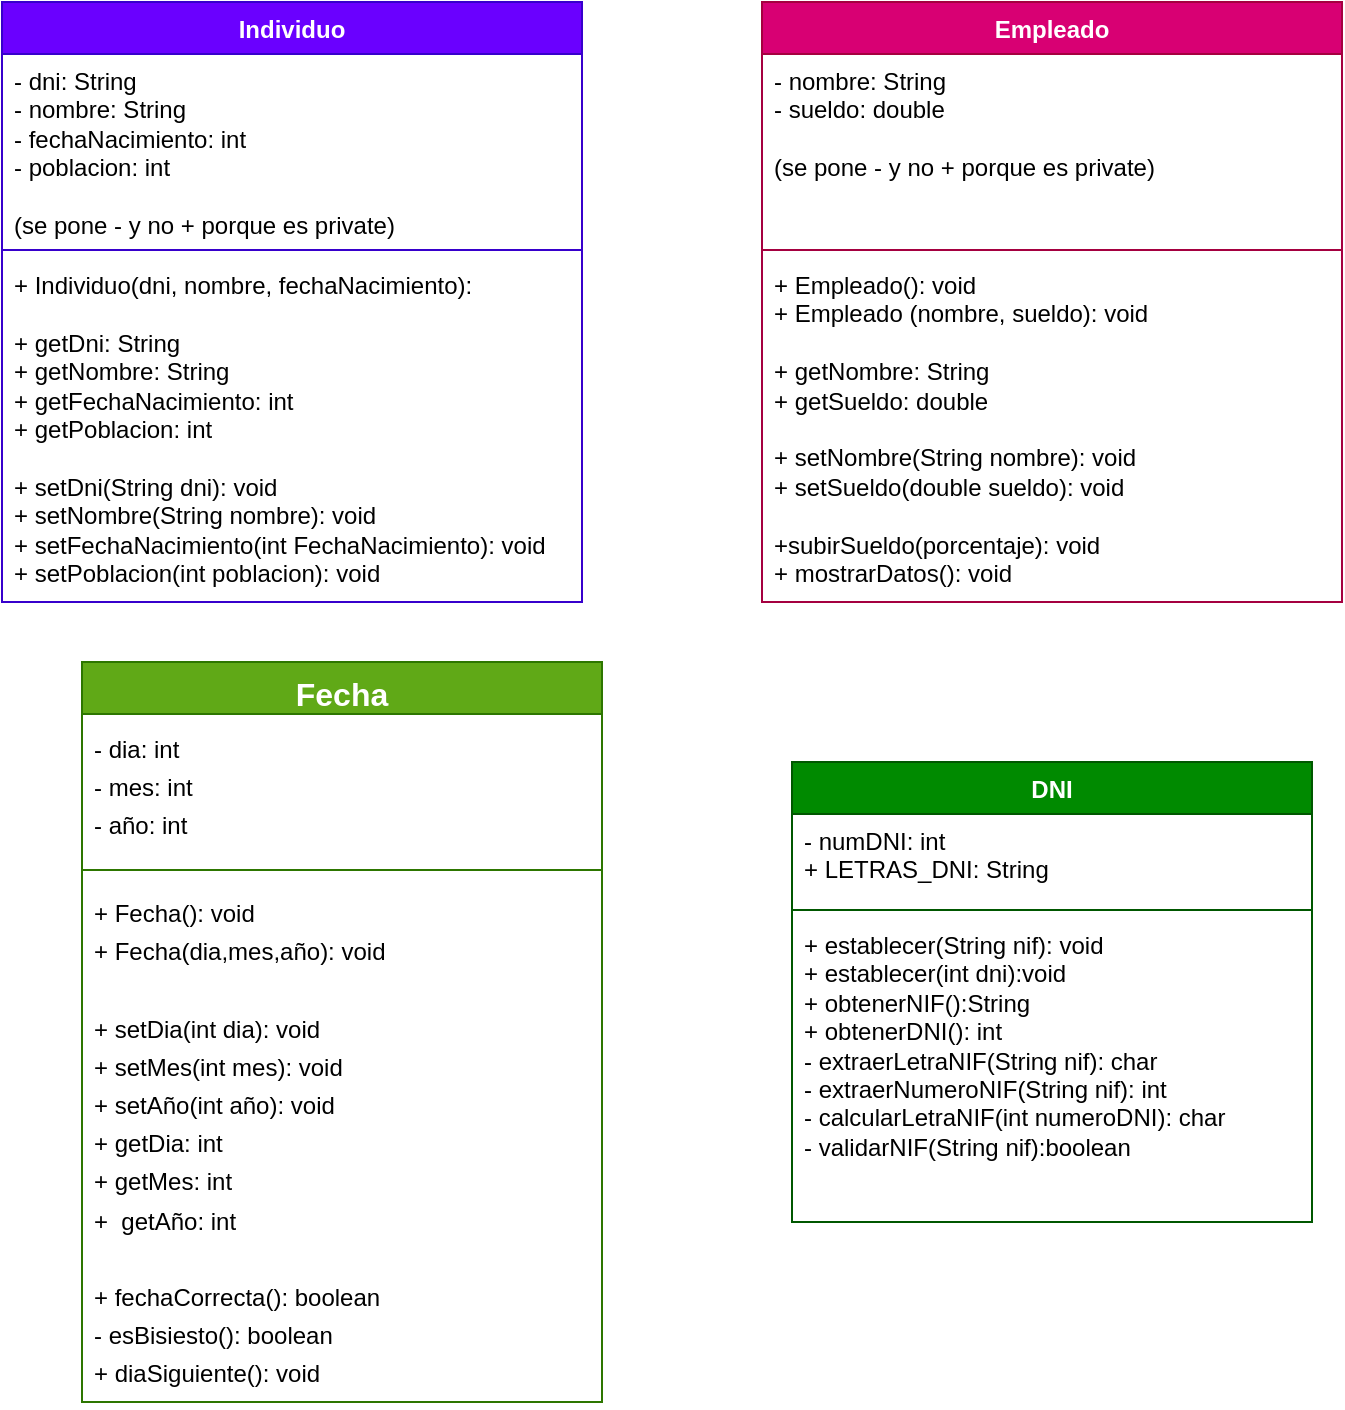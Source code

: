 <mxfile version="22.1.16" type="device">
  <diagram name="Página-1" id="YnLF1IXc6mq3wFn4TNAp">
    <mxGraphModel dx="990" dy="828" grid="1" gridSize="10" guides="1" tooltips="1" connect="1" arrows="1" fold="1" page="1" pageScale="1" pageWidth="827" pageHeight="1169" math="0" shadow="0">
      <root>
        <mxCell id="0" />
        <mxCell id="1" parent="0" />
        <mxCell id="JejaCBYRVTD5xdjX5whF-1" value="Individuo" style="swimlane;fontStyle=1;align=center;verticalAlign=top;childLayout=stackLayout;horizontal=1;startSize=26;horizontalStack=0;resizeParent=1;resizeParentMax=0;resizeLast=0;collapsible=1;marginBottom=0;whiteSpace=wrap;html=1;fillColor=#6a00ff;fontColor=#ffffff;strokeColor=#3700CC;" parent="1" vertex="1">
          <mxGeometry x="90" y="70" width="290" height="300" as="geometry">
            <mxRectangle x="330" y="380" width="70" height="30" as="alternateBounds" />
          </mxGeometry>
        </mxCell>
        <mxCell id="JejaCBYRVTD5xdjX5whF-2" value="- dni: String&lt;br&gt;- nombre: String&lt;br&gt;- fechaNacimiento: int&lt;br&gt;- poblacion: int&lt;br&gt;&lt;br&gt;(se pone - y no + porque es private)" style="text;strokeColor=none;fillColor=none;align=left;verticalAlign=top;spacingLeft=4;spacingRight=4;overflow=hidden;rotatable=0;points=[[0,0.5],[1,0.5]];portConstraint=eastwest;whiteSpace=wrap;html=1;" parent="JejaCBYRVTD5xdjX5whF-1" vertex="1">
          <mxGeometry y="26" width="290" height="94" as="geometry" />
        </mxCell>
        <mxCell id="JejaCBYRVTD5xdjX5whF-3" value="" style="line;strokeWidth=1;fillColor=none;align=left;verticalAlign=middle;spacingTop=-1;spacingLeft=3;spacingRight=3;rotatable=0;labelPosition=right;points=[];portConstraint=eastwest;strokeColor=inherit;" parent="JejaCBYRVTD5xdjX5whF-1" vertex="1">
          <mxGeometry y="120" width="290" height="8" as="geometry" />
        </mxCell>
        <mxCell id="JejaCBYRVTD5xdjX5whF-4" value="+ Individuo(dni, nombre, fechaNacimiento):&lt;br&gt;&lt;br&gt;+ getDni: String&lt;br&gt;+ getNombre: String&lt;br&gt;+ getFechaNacimiento: int&lt;br&gt;+ getPoblacion: int&lt;br&gt;&lt;br&gt;+ setDni(String dni): void&lt;br&gt;+ setNombre(String nombre): void&lt;br&gt;+ setFechaNacimiento(int FechaNacimiento): void&lt;br&gt;+ setPoblacion(int poblacion): void" style="text;strokeColor=none;fillColor=none;align=left;verticalAlign=top;spacingLeft=4;spacingRight=4;overflow=hidden;rotatable=0;points=[[0,0.5],[1,0.5]];portConstraint=eastwest;whiteSpace=wrap;html=1;" parent="JejaCBYRVTD5xdjX5whF-1" vertex="1">
          <mxGeometry y="128" width="290" height="172" as="geometry" />
        </mxCell>
        <mxCell id="TFUrkvJyWQB1-A0RtAaH-1" value="Empleado" style="swimlane;fontStyle=1;align=center;verticalAlign=top;childLayout=stackLayout;horizontal=1;startSize=26;horizontalStack=0;resizeParent=1;resizeParentMax=0;resizeLast=0;collapsible=1;marginBottom=0;whiteSpace=wrap;html=1;fillColor=#d80073;strokeColor=#A50040;fontColor=#ffffff;" parent="1" vertex="1">
          <mxGeometry x="470" y="70" width="290" height="300" as="geometry">
            <mxRectangle x="330" y="380" width="70" height="30" as="alternateBounds" />
          </mxGeometry>
        </mxCell>
        <mxCell id="TFUrkvJyWQB1-A0RtAaH-2" value="- nombre: String&lt;br&gt;- sueldo: double&lt;br&gt;&lt;br&gt;(se pone - y no + porque es private)" style="text;strokeColor=none;fillColor=none;align=left;verticalAlign=top;spacingLeft=4;spacingRight=4;overflow=hidden;rotatable=0;points=[[0,0.5],[1,0.5]];portConstraint=eastwest;whiteSpace=wrap;html=1;" parent="TFUrkvJyWQB1-A0RtAaH-1" vertex="1">
          <mxGeometry y="26" width="290" height="94" as="geometry" />
        </mxCell>
        <mxCell id="TFUrkvJyWQB1-A0RtAaH-3" value="" style="line;strokeWidth=1;fillColor=none;align=left;verticalAlign=middle;spacingTop=-1;spacingLeft=3;spacingRight=3;rotatable=0;labelPosition=right;points=[];portConstraint=eastwest;strokeColor=inherit;" parent="TFUrkvJyWQB1-A0RtAaH-1" vertex="1">
          <mxGeometry y="120" width="290" height="8" as="geometry" />
        </mxCell>
        <mxCell id="TFUrkvJyWQB1-A0RtAaH-4" value="+ Empleado(): void&lt;br&gt;+ Empleado (nombre, sueldo): void&lt;br&gt;&lt;br&gt;+ getNombre: String&lt;br&gt;+ getSueldo: double&lt;br&gt;&lt;br&gt;+ setNombre(String nombre): void&lt;br&gt;+ setSueldo(double sueldo): void&lt;br&gt;&lt;br&gt;+subirSueldo(porcentaje): void&lt;br&gt;+ mostrarDatos(): void" style="text;strokeColor=none;fillColor=none;align=left;verticalAlign=top;spacingLeft=4;spacingRight=4;overflow=hidden;rotatable=0;points=[[0,0.5],[1,0.5]];portConstraint=eastwest;whiteSpace=wrap;html=1;" parent="TFUrkvJyWQB1-A0RtAaH-1" vertex="1">
          <mxGeometry y="128" width="290" height="172" as="geometry" />
        </mxCell>
        <mxCell id="bMvg8UDyBpCcVz2ek4_d-1" value="Fecha" style="swimlane;fontStyle=1;align=center;verticalAlign=top;childLayout=stackLayout;horizontal=1;startSize=26;horizontalStack=0;resizeParent=1;resizeParentMax=0;resizeLast=0;collapsible=1;marginBottom=0;whiteSpace=wrap;html=1;fontSize=16;fillColor=#60a917;fontColor=#ffffff;strokeColor=#2D7600;" parent="1" vertex="1">
          <mxGeometry x="130" y="400" width="260" height="370" as="geometry" />
        </mxCell>
        <mxCell id="bMvg8UDyBpCcVz2ek4_d-2" value="&lt;font style=&quot;font-size: 12px;&quot;&gt;- dia: int&lt;br&gt;- mes: int&amp;nbsp;&lt;br&gt;- año: int&lt;/font&gt;" style="text;strokeColor=none;fillColor=none;align=left;verticalAlign=top;spacingLeft=4;spacingRight=4;overflow=hidden;rotatable=0;points=[[0,0.5],[1,0.5]];portConstraint=eastwest;whiteSpace=wrap;html=1;fontSize=16;" parent="bMvg8UDyBpCcVz2ek4_d-1" vertex="1">
          <mxGeometry y="26" width="260" height="74" as="geometry" />
        </mxCell>
        <mxCell id="bMvg8UDyBpCcVz2ek4_d-3" value="" style="line;strokeWidth=1;fillColor=none;align=left;verticalAlign=middle;spacingTop=-1;spacingLeft=3;spacingRight=3;rotatable=0;labelPosition=right;points=[];portConstraint=eastwest;strokeColor=inherit;fontSize=16;" parent="bMvg8UDyBpCcVz2ek4_d-1" vertex="1">
          <mxGeometry y="100" width="260" height="8" as="geometry" />
        </mxCell>
        <mxCell id="bMvg8UDyBpCcVz2ek4_d-4" value="&lt;span style=&quot;font-size: 12px;&quot;&gt;+ Fecha(): void&lt;br&gt;+ Fecha(dia,mes,año): void&lt;br&gt;&lt;br&gt;+ setDia(int dia): void&amp;nbsp;&lt;br&gt;+ setMes(int mes): void&lt;br&gt;+ setAño(int año): void&lt;br&gt;+ getDia: int&lt;br&gt;+ getMes: int&lt;br&gt;+&amp;nbsp; getAño: int&lt;br&gt;&lt;br&gt;+ fechaCorrecta(): boolean&lt;br&gt;- esBisiesto(): boolean&lt;br&gt;+ diaSiguiente(): void&lt;br&gt;&lt;/span&gt;" style="text;strokeColor=none;fillColor=none;align=left;verticalAlign=top;spacingLeft=4;spacingRight=4;overflow=hidden;rotatable=0;points=[[0,0.5],[1,0.5]];portConstraint=eastwest;whiteSpace=wrap;html=1;fontSize=16;" parent="bMvg8UDyBpCcVz2ek4_d-1" vertex="1">
          <mxGeometry y="108" width="260" height="262" as="geometry" />
        </mxCell>
        <mxCell id="1NlxU5OS-ULUakPJYuyi-1" value="DNI" style="swimlane;fontStyle=1;align=center;verticalAlign=top;childLayout=stackLayout;horizontal=1;startSize=26;horizontalStack=0;resizeParent=1;resizeParentMax=0;resizeLast=0;collapsible=1;marginBottom=0;whiteSpace=wrap;html=1;fillColor=#008a00;fontColor=#ffffff;strokeColor=#005700;" vertex="1" parent="1">
          <mxGeometry x="485" y="450" width="260" height="230" as="geometry" />
        </mxCell>
        <mxCell id="1NlxU5OS-ULUakPJYuyi-2" value="- numDNI: int&lt;br&gt;+ LETRAS_DNI: String" style="text;strokeColor=none;fillColor=none;align=left;verticalAlign=top;spacingLeft=4;spacingRight=4;overflow=hidden;rotatable=0;points=[[0,0.5],[1,0.5]];portConstraint=eastwest;whiteSpace=wrap;html=1;" vertex="1" parent="1NlxU5OS-ULUakPJYuyi-1">
          <mxGeometry y="26" width="260" height="44" as="geometry" />
        </mxCell>
        <mxCell id="1NlxU5OS-ULUakPJYuyi-3" value="" style="line;strokeWidth=1;fillColor=none;align=left;verticalAlign=middle;spacingTop=-1;spacingLeft=3;spacingRight=3;rotatable=0;labelPosition=right;points=[];portConstraint=eastwest;strokeColor=inherit;" vertex="1" parent="1NlxU5OS-ULUakPJYuyi-1">
          <mxGeometry y="70" width="260" height="8" as="geometry" />
        </mxCell>
        <mxCell id="1NlxU5OS-ULUakPJYuyi-4" value="+ establecer(String nif): void&lt;br&gt;+ establecer(int dni):void&lt;br&gt;+ obtenerNIF():String&lt;br&gt;+ obtenerDNI(): int&lt;br&gt;- extraerLetraNIF(String nif): char&lt;br&gt;- extraerNumeroNIF(String nif): int&lt;br&gt;- calcularLetraNIF(int numeroDNI): char&lt;br&gt;- validarNIF(String nif):boolean" style="text;strokeColor=none;fillColor=none;align=left;verticalAlign=top;spacingLeft=4;spacingRight=4;overflow=hidden;rotatable=0;points=[[0,0.5],[1,0.5]];portConstraint=eastwest;whiteSpace=wrap;html=1;" vertex="1" parent="1NlxU5OS-ULUakPJYuyi-1">
          <mxGeometry y="78" width="260" height="152" as="geometry" />
        </mxCell>
      </root>
    </mxGraphModel>
  </diagram>
</mxfile>
